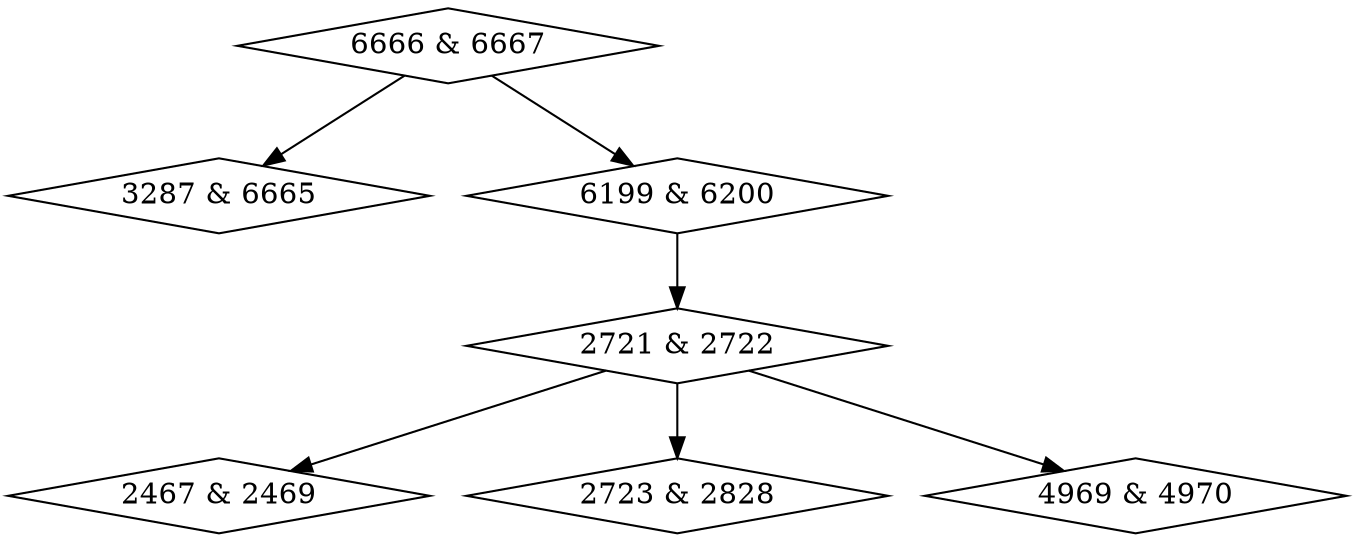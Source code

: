digraph {
0 [label = "3287 & 6665", shape = diamond];
1 [label = "2467 & 2469", shape = diamond];
2 [label = "2721 & 2722", shape = diamond];
3 [label = "2723 & 2828", shape = diamond];
4 [label = "4969 & 4970", shape = diamond];
5 [label = "6199 & 6200", shape = diamond];
6 [label = "6666 & 6667", shape = diamond];
2->1;
2->3;
2->4;
5->2;
6->0;
6->5;
}
